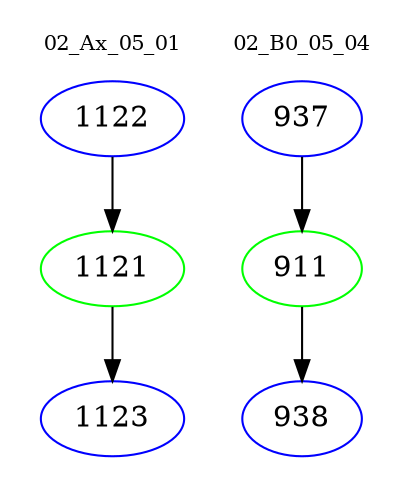 digraph{
subgraph cluster_0 {
color = white
label = "02_Ax_05_01";
fontsize=10;
T0_1122 [label="1122", color="blue"]
T0_1122 -> T0_1121 [color="black"]
T0_1121 [label="1121", color="green"]
T0_1121 -> T0_1123 [color="black"]
T0_1123 [label="1123", color="blue"]
}
subgraph cluster_1 {
color = white
label = "02_B0_05_04";
fontsize=10;
T1_937 [label="937", color="blue"]
T1_937 -> T1_911 [color="black"]
T1_911 [label="911", color="green"]
T1_911 -> T1_938 [color="black"]
T1_938 [label="938", color="blue"]
}
}
